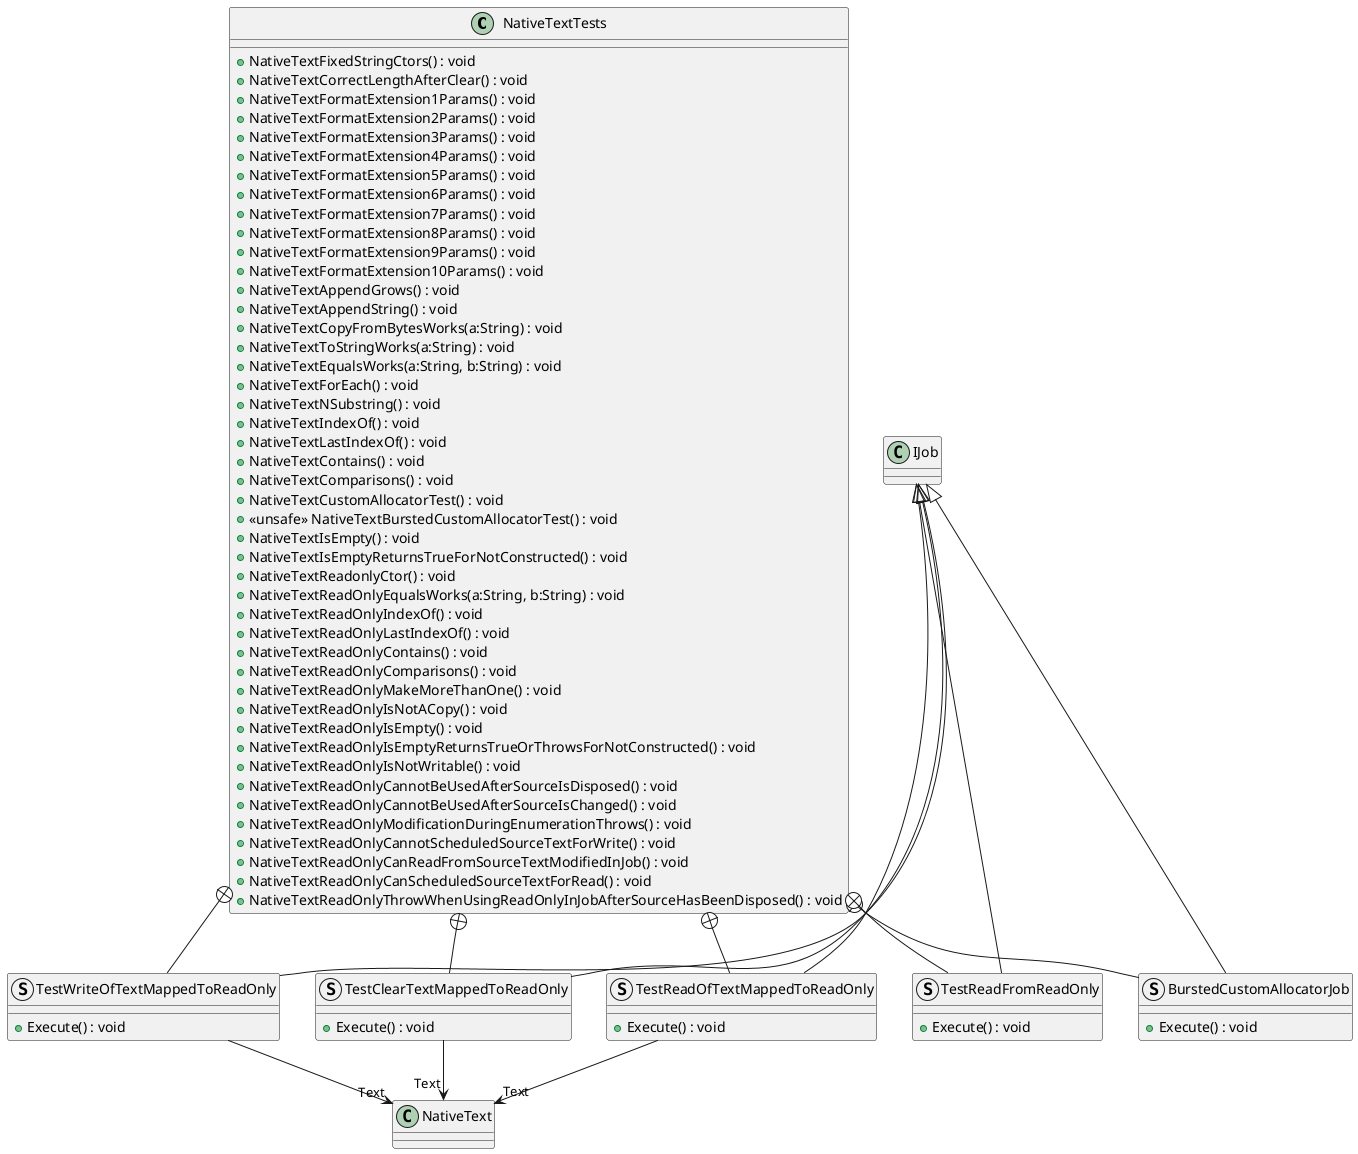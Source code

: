 @startuml
class NativeTextTests {
    + NativeTextFixedStringCtors() : void
    + NativeTextCorrectLengthAfterClear() : void
    + NativeTextFormatExtension1Params() : void
    + NativeTextFormatExtension2Params() : void
    + NativeTextFormatExtension3Params() : void
    + NativeTextFormatExtension4Params() : void
    + NativeTextFormatExtension5Params() : void
    + NativeTextFormatExtension6Params() : void
    + NativeTextFormatExtension7Params() : void
    + NativeTextFormatExtension8Params() : void
    + NativeTextFormatExtension9Params() : void
    + NativeTextFormatExtension10Params() : void
    + NativeTextAppendGrows() : void
    + NativeTextAppendString() : void
    + NativeTextCopyFromBytesWorks(a:String) : void
    + NativeTextToStringWorks(a:String) : void
    + NativeTextEqualsWorks(a:String, b:String) : void
    + NativeTextForEach() : void
    + NativeTextNSubstring() : void
    + NativeTextIndexOf() : void
    + NativeTextLastIndexOf() : void
    + NativeTextContains() : void
    + NativeTextComparisons() : void
    + NativeTextCustomAllocatorTest() : void
    + <<unsafe>> NativeTextBurstedCustomAllocatorTest() : void
    + NativeTextIsEmpty() : void
    + NativeTextIsEmptyReturnsTrueForNotConstructed() : void
    + NativeTextReadonlyCtor() : void
    + NativeTextReadOnlyEqualsWorks(a:String, b:String) : void
    + NativeTextReadOnlyIndexOf() : void
    + NativeTextReadOnlyLastIndexOf() : void
    + NativeTextReadOnlyContains() : void
    + NativeTextReadOnlyComparisons() : void
    + NativeTextReadOnlyMakeMoreThanOne() : void
    + NativeTextReadOnlyIsNotACopy() : void
    + NativeTextReadOnlyIsEmpty() : void
    + NativeTextReadOnlyIsEmptyReturnsTrueOrThrowsForNotConstructed() : void
    + NativeTextReadOnlyIsNotWritable() : void
    + NativeTextReadOnlyCannotBeUsedAfterSourceIsDisposed() : void
    + NativeTextReadOnlyCannotBeUsedAfterSourceIsChanged() : void
    + NativeTextReadOnlyModificationDuringEnumerationThrows() : void
    + NativeTextReadOnlyCannotScheduledSourceTextForWrite() : void
    + NativeTextReadOnlyCanReadFromSourceTextModifiedInJob() : void
    + NativeTextReadOnlyCanScheduledSourceTextForRead() : void
    + NativeTextReadOnlyThrowWhenUsingReadOnlyInJobAfterSourceHasBeenDisposed() : void
}
struct BurstedCustomAllocatorJob {
    + Execute() : void
}
struct TestWriteOfTextMappedToReadOnly {
    + Execute() : void
}
struct TestClearTextMappedToReadOnly {
    + Execute() : void
}
struct TestReadOfTextMappedToReadOnly {
    + Execute() : void
}
struct TestReadFromReadOnly {
    + Execute() : void
}
NativeTextTests +-- BurstedCustomAllocatorJob
IJob <|-- BurstedCustomAllocatorJob
NativeTextTests +-- TestWriteOfTextMappedToReadOnly
IJob <|-- TestWriteOfTextMappedToReadOnly
TestWriteOfTextMappedToReadOnly --> "Text" NativeText
NativeTextTests +-- TestClearTextMappedToReadOnly
IJob <|-- TestClearTextMappedToReadOnly
TestClearTextMappedToReadOnly --> "Text" NativeText
NativeTextTests +-- TestReadOfTextMappedToReadOnly
IJob <|-- TestReadOfTextMappedToReadOnly
TestReadOfTextMappedToReadOnly --> "Text" NativeText
NativeTextTests +-- TestReadFromReadOnly
IJob <|-- TestReadFromReadOnly
@enduml
